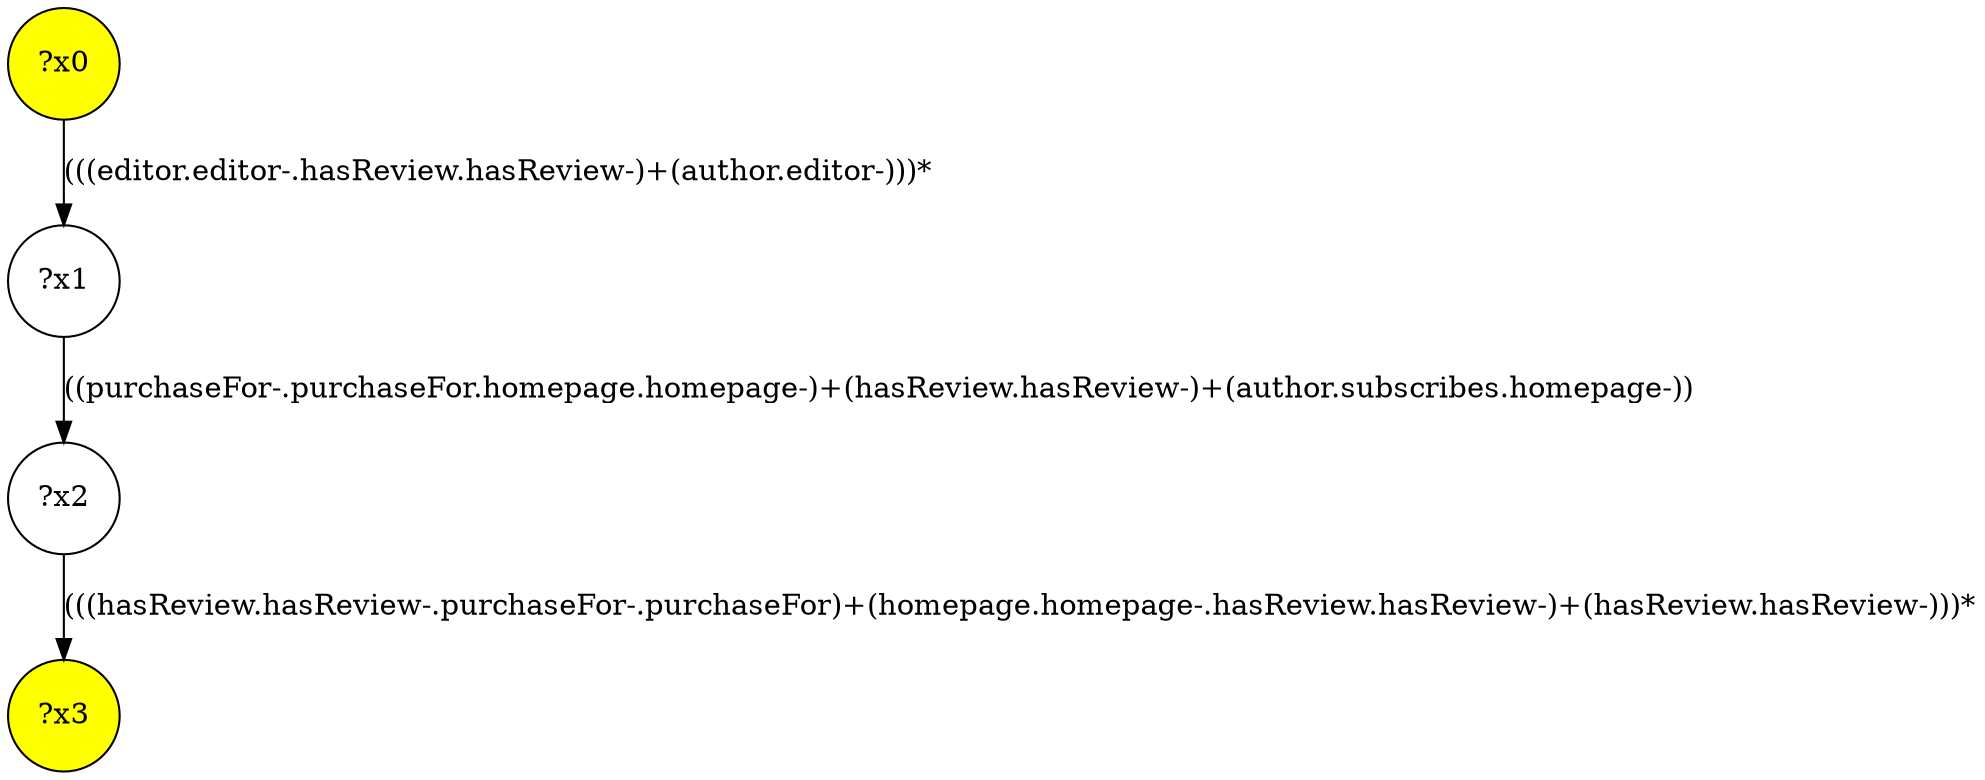 digraph g {
	x0 [fillcolor="yellow", style="filled," shape=circle, label="?x0"];
	x3 [fillcolor="yellow", style="filled," shape=circle, label="?x3"];
	x1 [shape=circle, label="?x1"];
	x0 -> x1 [label="(((editor.editor-.hasReview.hasReview-)+(author.editor-)))*"];
	x2 [shape=circle, label="?x2"];
	x1 -> x2 [label="((purchaseFor-.purchaseFor.homepage.homepage-)+(hasReview.hasReview-)+(author.subscribes.homepage-))"];
	x2 -> x3 [label="(((hasReview.hasReview-.purchaseFor-.purchaseFor)+(homepage.homepage-.hasReview.hasReview-)+(hasReview.hasReview-)))*"];
}
